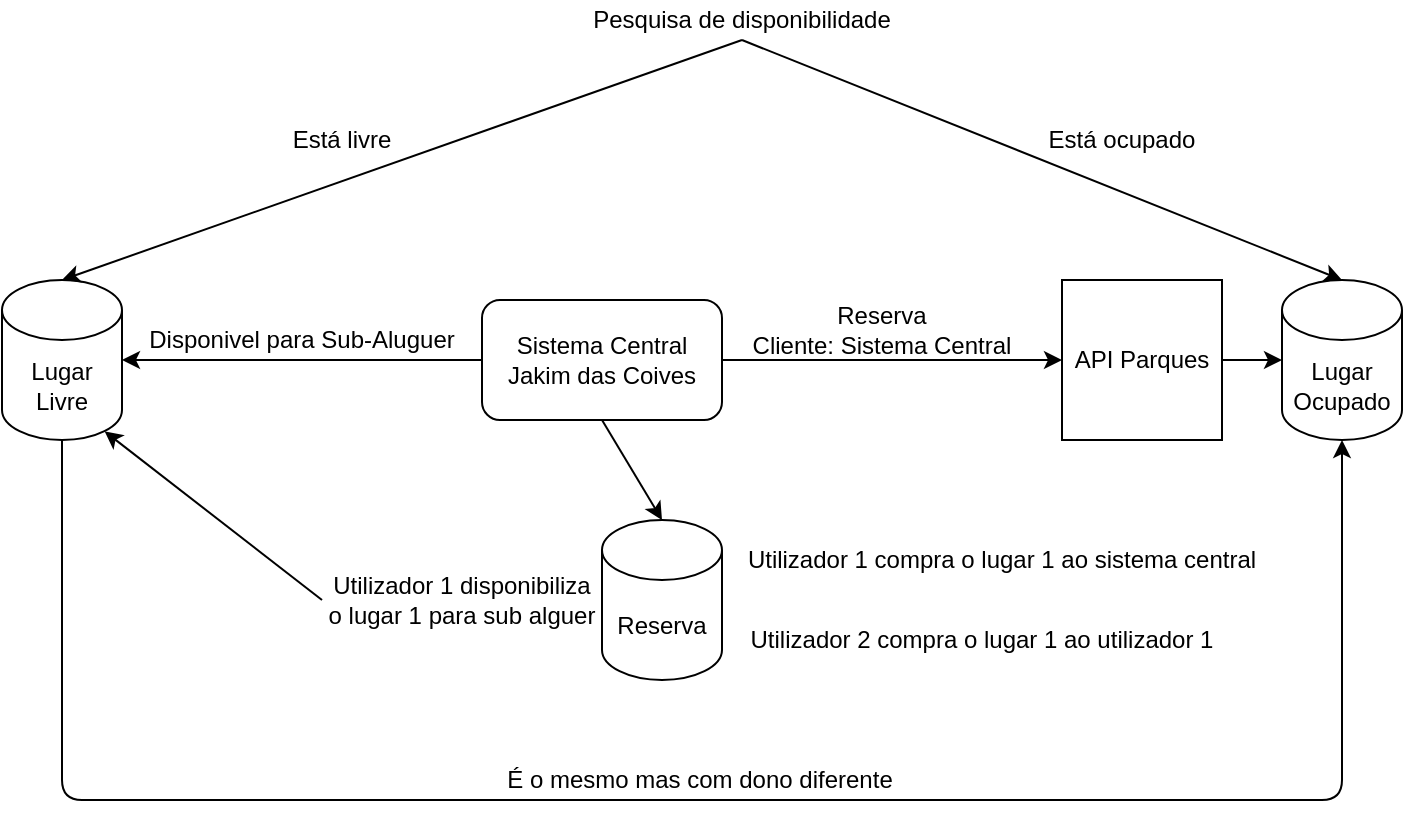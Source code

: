 <mxfile version="14.1.8" type="device"><diagram id="6oUVq6fOs7mU0LIoGx7G" name="Page-1"><mxGraphModel dx="1422" dy="567" grid="1" gridSize="10" guides="1" tooltips="1" connect="1" arrows="1" fold="1" page="1" pageScale="1" pageWidth="827" pageHeight="1169" math="0" shadow="0"><root><mxCell id="0"/><mxCell id="1" parent="0"/><mxCell id="N92cEsct94D_dMi8AYym-1" value="Sistema Central&lt;br&gt;Jakim das Coives" style="rounded=1;whiteSpace=wrap;html=1;" parent="1" vertex="1"><mxGeometry x="310" y="230" width="120" height="60" as="geometry"/></mxCell><mxCell id="N92cEsct94D_dMi8AYym-3" value="API Parques" style="whiteSpace=wrap;html=1;aspect=fixed;" parent="1" vertex="1"><mxGeometry x="600" y="220" width="80" height="80" as="geometry"/></mxCell><mxCell id="N92cEsct94D_dMi8AYym-6" value="" style="endArrow=classic;html=1;entryX=0;entryY=0.5;entryDx=0;entryDy=0;exitX=1;exitY=0.5;exitDx=0;exitDy=0;" parent="1" source="N92cEsct94D_dMi8AYym-1" target="N92cEsct94D_dMi8AYym-3" edge="1"><mxGeometry width="50" height="50" relative="1" as="geometry"><mxPoint x="440" y="260" as="sourcePoint"/><mxPoint x="400" y="240" as="targetPoint"/></mxGeometry></mxCell><mxCell id="N92cEsct94D_dMi8AYym-10" value="Lugar Ocupado" style="shape=cylinder3;whiteSpace=wrap;html=1;boundedLbl=1;backgroundOutline=1;size=15;" parent="1" vertex="1"><mxGeometry x="710" y="220" width="60" height="80" as="geometry"/></mxCell><mxCell id="sH3J3tiSqEyczIoKDDEx-1" value="Lugar Livre" style="shape=cylinder3;whiteSpace=wrap;html=1;boundedLbl=1;backgroundOutline=1;size=15;" vertex="1" parent="1"><mxGeometry x="70" y="220" width="60" height="80" as="geometry"/></mxCell><mxCell id="sH3J3tiSqEyczIoKDDEx-2" value="Reserva&lt;br&gt;Cliente: Sistema Central" style="text;html=1;strokeColor=none;fillColor=none;align=center;verticalAlign=middle;whiteSpace=wrap;rounded=0;" vertex="1" parent="1"><mxGeometry x="440" y="230" width="140" height="30" as="geometry"/></mxCell><mxCell id="sH3J3tiSqEyczIoKDDEx-3" value="" style="endArrow=classic;html=1;exitX=0;exitY=0.5;exitDx=0;exitDy=0;entryX=1;entryY=0.5;entryDx=0;entryDy=0;entryPerimeter=0;" edge="1" parent="1" source="N92cEsct94D_dMi8AYym-1" target="sH3J3tiSqEyczIoKDDEx-1"><mxGeometry width="50" height="50" relative="1" as="geometry"><mxPoint x="570" y="310" as="sourcePoint"/><mxPoint x="620" y="260" as="targetPoint"/></mxGeometry></mxCell><mxCell id="sH3J3tiSqEyczIoKDDEx-4" value="Disponivel para Sub-Aluguer" style="text;html=1;strokeColor=none;fillColor=none;align=center;verticalAlign=middle;whiteSpace=wrap;rounded=0;" vertex="1" parent="1"><mxGeometry x="140" y="240" width="160" height="20" as="geometry"/></mxCell><mxCell id="sH3J3tiSqEyczIoKDDEx-5" value="" style="endArrow=classic;html=1;exitX=0.5;exitY=1;exitDx=0;exitDy=0;exitPerimeter=0;entryX=0.5;entryY=1;entryDx=0;entryDy=0;entryPerimeter=0;" edge="1" parent="1" source="sH3J3tiSqEyczIoKDDEx-1" target="N92cEsct94D_dMi8AYym-10"><mxGeometry width="50" height="50" relative="1" as="geometry"><mxPoint x="100" y="450" as="sourcePoint"/><mxPoint x="720" y="450" as="targetPoint"/><Array as="points"><mxPoint x="100" y="480"/><mxPoint x="740" y="480"/></Array></mxGeometry></mxCell><mxCell id="sH3J3tiSqEyczIoKDDEx-6" value="É o mesmo mas com dono diferente" style="text;html=1;strokeColor=none;fillColor=none;align=center;verticalAlign=middle;whiteSpace=wrap;rounded=0;" vertex="1" parent="1"><mxGeometry x="320" y="460" width="198" height="20" as="geometry"/></mxCell><mxCell id="sH3J3tiSqEyczIoKDDEx-7" value="Pesquisa de disponibilidade" style="text;html=1;strokeColor=none;fillColor=none;align=center;verticalAlign=middle;whiteSpace=wrap;rounded=0;" vertex="1" parent="1"><mxGeometry x="340" y="80" width="200" height="20" as="geometry"/></mxCell><mxCell id="sH3J3tiSqEyczIoKDDEx-8" value="" style="endArrow=classic;html=1;exitX=0.5;exitY=1;exitDx=0;exitDy=0;entryX=0.5;entryY=0;entryDx=0;entryDy=0;entryPerimeter=0;" edge="1" parent="1" source="sH3J3tiSqEyczIoKDDEx-7" target="N92cEsct94D_dMi8AYym-10"><mxGeometry width="50" height="50" relative="1" as="geometry"><mxPoint x="320" y="250" as="sourcePoint"/><mxPoint x="370" y="200" as="targetPoint"/></mxGeometry></mxCell><mxCell id="sH3J3tiSqEyczIoKDDEx-9" value="Está ocupado" style="text;html=1;strokeColor=none;fillColor=none;align=center;verticalAlign=middle;whiteSpace=wrap;rounded=0;" vertex="1" parent="1"><mxGeometry x="590" y="140" width="80" height="20" as="geometry"/></mxCell><mxCell id="sH3J3tiSqEyczIoKDDEx-10" value="" style="endArrow=classic;html=1;exitX=0.5;exitY=1;exitDx=0;exitDy=0;entryX=0.5;entryY=0;entryDx=0;entryDy=0;entryPerimeter=0;" edge="1" parent="1" source="sH3J3tiSqEyczIoKDDEx-7" target="sH3J3tiSqEyczIoKDDEx-1"><mxGeometry width="50" height="50" relative="1" as="geometry"><mxPoint x="320" y="240" as="sourcePoint"/><mxPoint x="370" y="190" as="targetPoint"/></mxGeometry></mxCell><mxCell id="sH3J3tiSqEyczIoKDDEx-11" value="Está livre" style="text;html=1;strokeColor=none;fillColor=none;align=center;verticalAlign=middle;whiteSpace=wrap;rounded=0;" vertex="1" parent="1"><mxGeometry x="210" y="140" width="60" height="20" as="geometry"/></mxCell><mxCell id="sH3J3tiSqEyczIoKDDEx-12" value="Reserva" style="shape=cylinder3;whiteSpace=wrap;html=1;boundedLbl=1;backgroundOutline=1;size=15;" vertex="1" parent="1"><mxGeometry x="370" y="340" width="60" height="80" as="geometry"/></mxCell><mxCell id="sH3J3tiSqEyczIoKDDEx-13" value="" style="endArrow=classic;html=1;exitX=0.5;exitY=1;exitDx=0;exitDy=0;entryX=0.5;entryY=0;entryDx=0;entryDy=0;entryPerimeter=0;" edge="1" parent="1" source="N92cEsct94D_dMi8AYym-1" target="sH3J3tiSqEyczIoKDDEx-12"><mxGeometry width="50" height="50" relative="1" as="geometry"><mxPoint x="320" y="370" as="sourcePoint"/><mxPoint x="370" y="320" as="targetPoint"/></mxGeometry></mxCell><mxCell id="sH3J3tiSqEyczIoKDDEx-14" value="Utilizador 1 compra o lugar 1 ao sistema central" style="text;html=1;strokeColor=none;fillColor=none;align=center;verticalAlign=middle;whiteSpace=wrap;rounded=0;" vertex="1" parent="1"><mxGeometry x="440" y="350" width="260" height="20" as="geometry"/></mxCell><mxCell id="sH3J3tiSqEyczIoKDDEx-15" value="Utilizador 1 disponibiliza o lugar 1 para sub alguer" style="text;html=1;strokeColor=none;fillColor=none;align=center;verticalAlign=middle;whiteSpace=wrap;rounded=0;" vertex="1" parent="1"><mxGeometry x="230" y="370" width="140" height="20" as="geometry"/></mxCell><mxCell id="sH3J3tiSqEyczIoKDDEx-16" value="Utilizador 2 compra o lugar 1 ao utilizador 1" style="text;html=1;strokeColor=none;fillColor=none;align=center;verticalAlign=middle;whiteSpace=wrap;rounded=0;" vertex="1" parent="1"><mxGeometry x="440" y="390" width="240" height="20" as="geometry"/></mxCell><mxCell id="sH3J3tiSqEyczIoKDDEx-17" value="" style="endArrow=classic;html=1;exitX=0;exitY=0.5;exitDx=0;exitDy=0;entryX=0.855;entryY=1;entryDx=0;entryDy=-4.35;entryPerimeter=0;" edge="1" parent="1" source="sH3J3tiSqEyczIoKDDEx-15" target="sH3J3tiSqEyczIoKDDEx-1"><mxGeometry width="50" height="50" relative="1" as="geometry"><mxPoint x="320" y="300" as="sourcePoint"/><mxPoint x="370" y="250" as="targetPoint"/></mxGeometry></mxCell><mxCell id="sH3J3tiSqEyczIoKDDEx-18" value="" style="endArrow=classic;html=1;exitX=1;exitY=0.5;exitDx=0;exitDy=0;entryX=0;entryY=0.5;entryDx=0;entryDy=0;entryPerimeter=0;" edge="1" parent="1" source="N92cEsct94D_dMi8AYym-3" target="N92cEsct94D_dMi8AYym-10"><mxGeometry width="50" height="50" relative="1" as="geometry"><mxPoint x="730" y="330" as="sourcePoint"/><mxPoint x="780" y="280" as="targetPoint"/></mxGeometry></mxCell></root></mxGraphModel></diagram></mxfile>